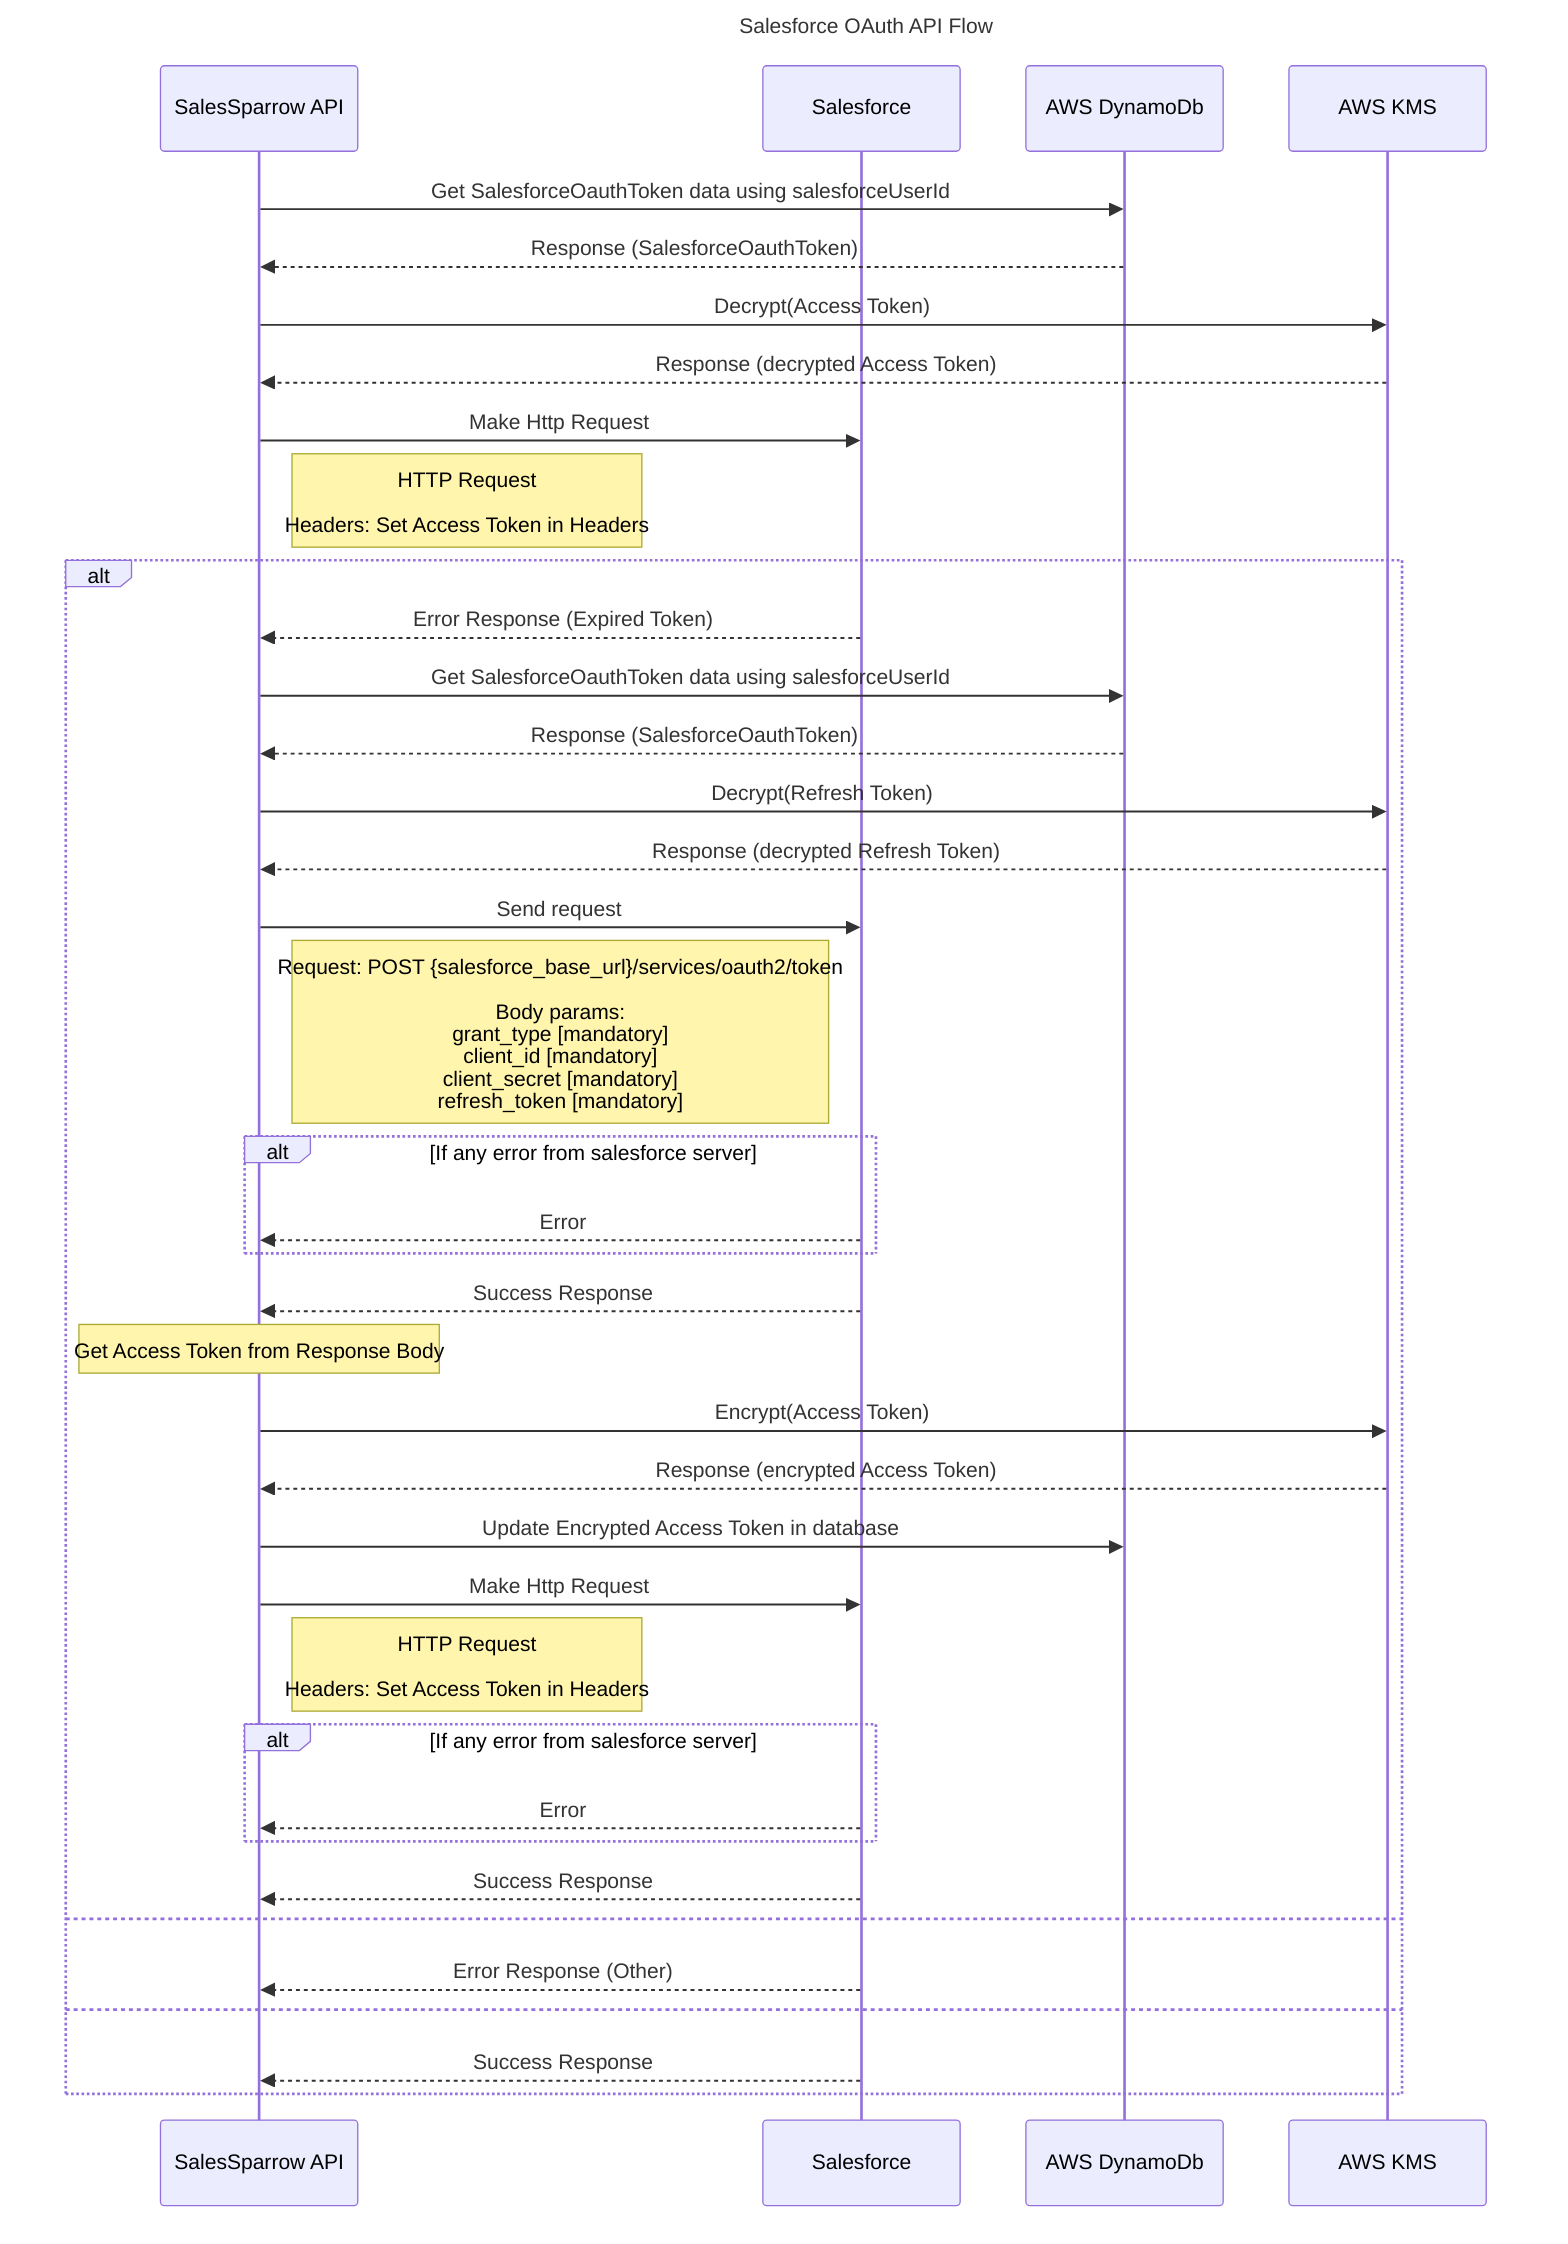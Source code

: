 sequenceDiagram
  title Salesforce OAuth API Flow

    participant api AS SalesSparrow API
    participant salesforce AS Salesforce
    participant dynamoDb as AWS DynamoDb
    participant kms as AWS KMS

    api->>dynamoDb: Get SalesforceOauthToken data using salesforceUserId

    dynamoDb-->>api: Response (SalesforceOauthToken)

    api->>kms: Decrypt(Access Token)

    kms-->>api: Response (decrypted Access Token)

    api->>salesforce: Make Http Request 
    note right of api: HTTP Request <br><br> Headers: Set Access Token in Headers
    alt
        salesforce-->>api: Error Response (Expired Token)
        api->>dynamoDb: Get SalesforceOauthToken data using salesforceUserId
        dynamoDb-->>api: Response (SalesforceOauthToken)
        api->>kms: Decrypt(Refresh Token)
        kms-->>api: Response (decrypted Refresh Token)
        api->>salesforce: Send request
        note right of api: Request: POST {salesforce_base_url}/services/oauth2/token<br><br>Body params: <br>grant_type [mandatory] <br>client_id [mandatory]<br>client_secret [mandatory] <br>refresh_token [mandatory]
        alt If any error from salesforce server
            salesforce-->>api: Error 
        end
        salesforce-->>api: Success Response
        note over api: Get Access Token from Response Body
        api->>kms: Encrypt(Access Token)
        kms-->>api: Response (encrypted Access Token)
        api->>dynamoDb: Update Encrypted Access Token in database
        api->>salesforce: Make Http Request 
        note right of api: HTTP Request <br><br> Headers: Set Access Token in Headers
        alt If any error from salesforce server
            salesforce-->>api: Error
        end
        salesforce-->>api: Success Response   
    else 
        salesforce-->>api: Error Response (Other)
    else 
        salesforce-->>api: Success Response
    end